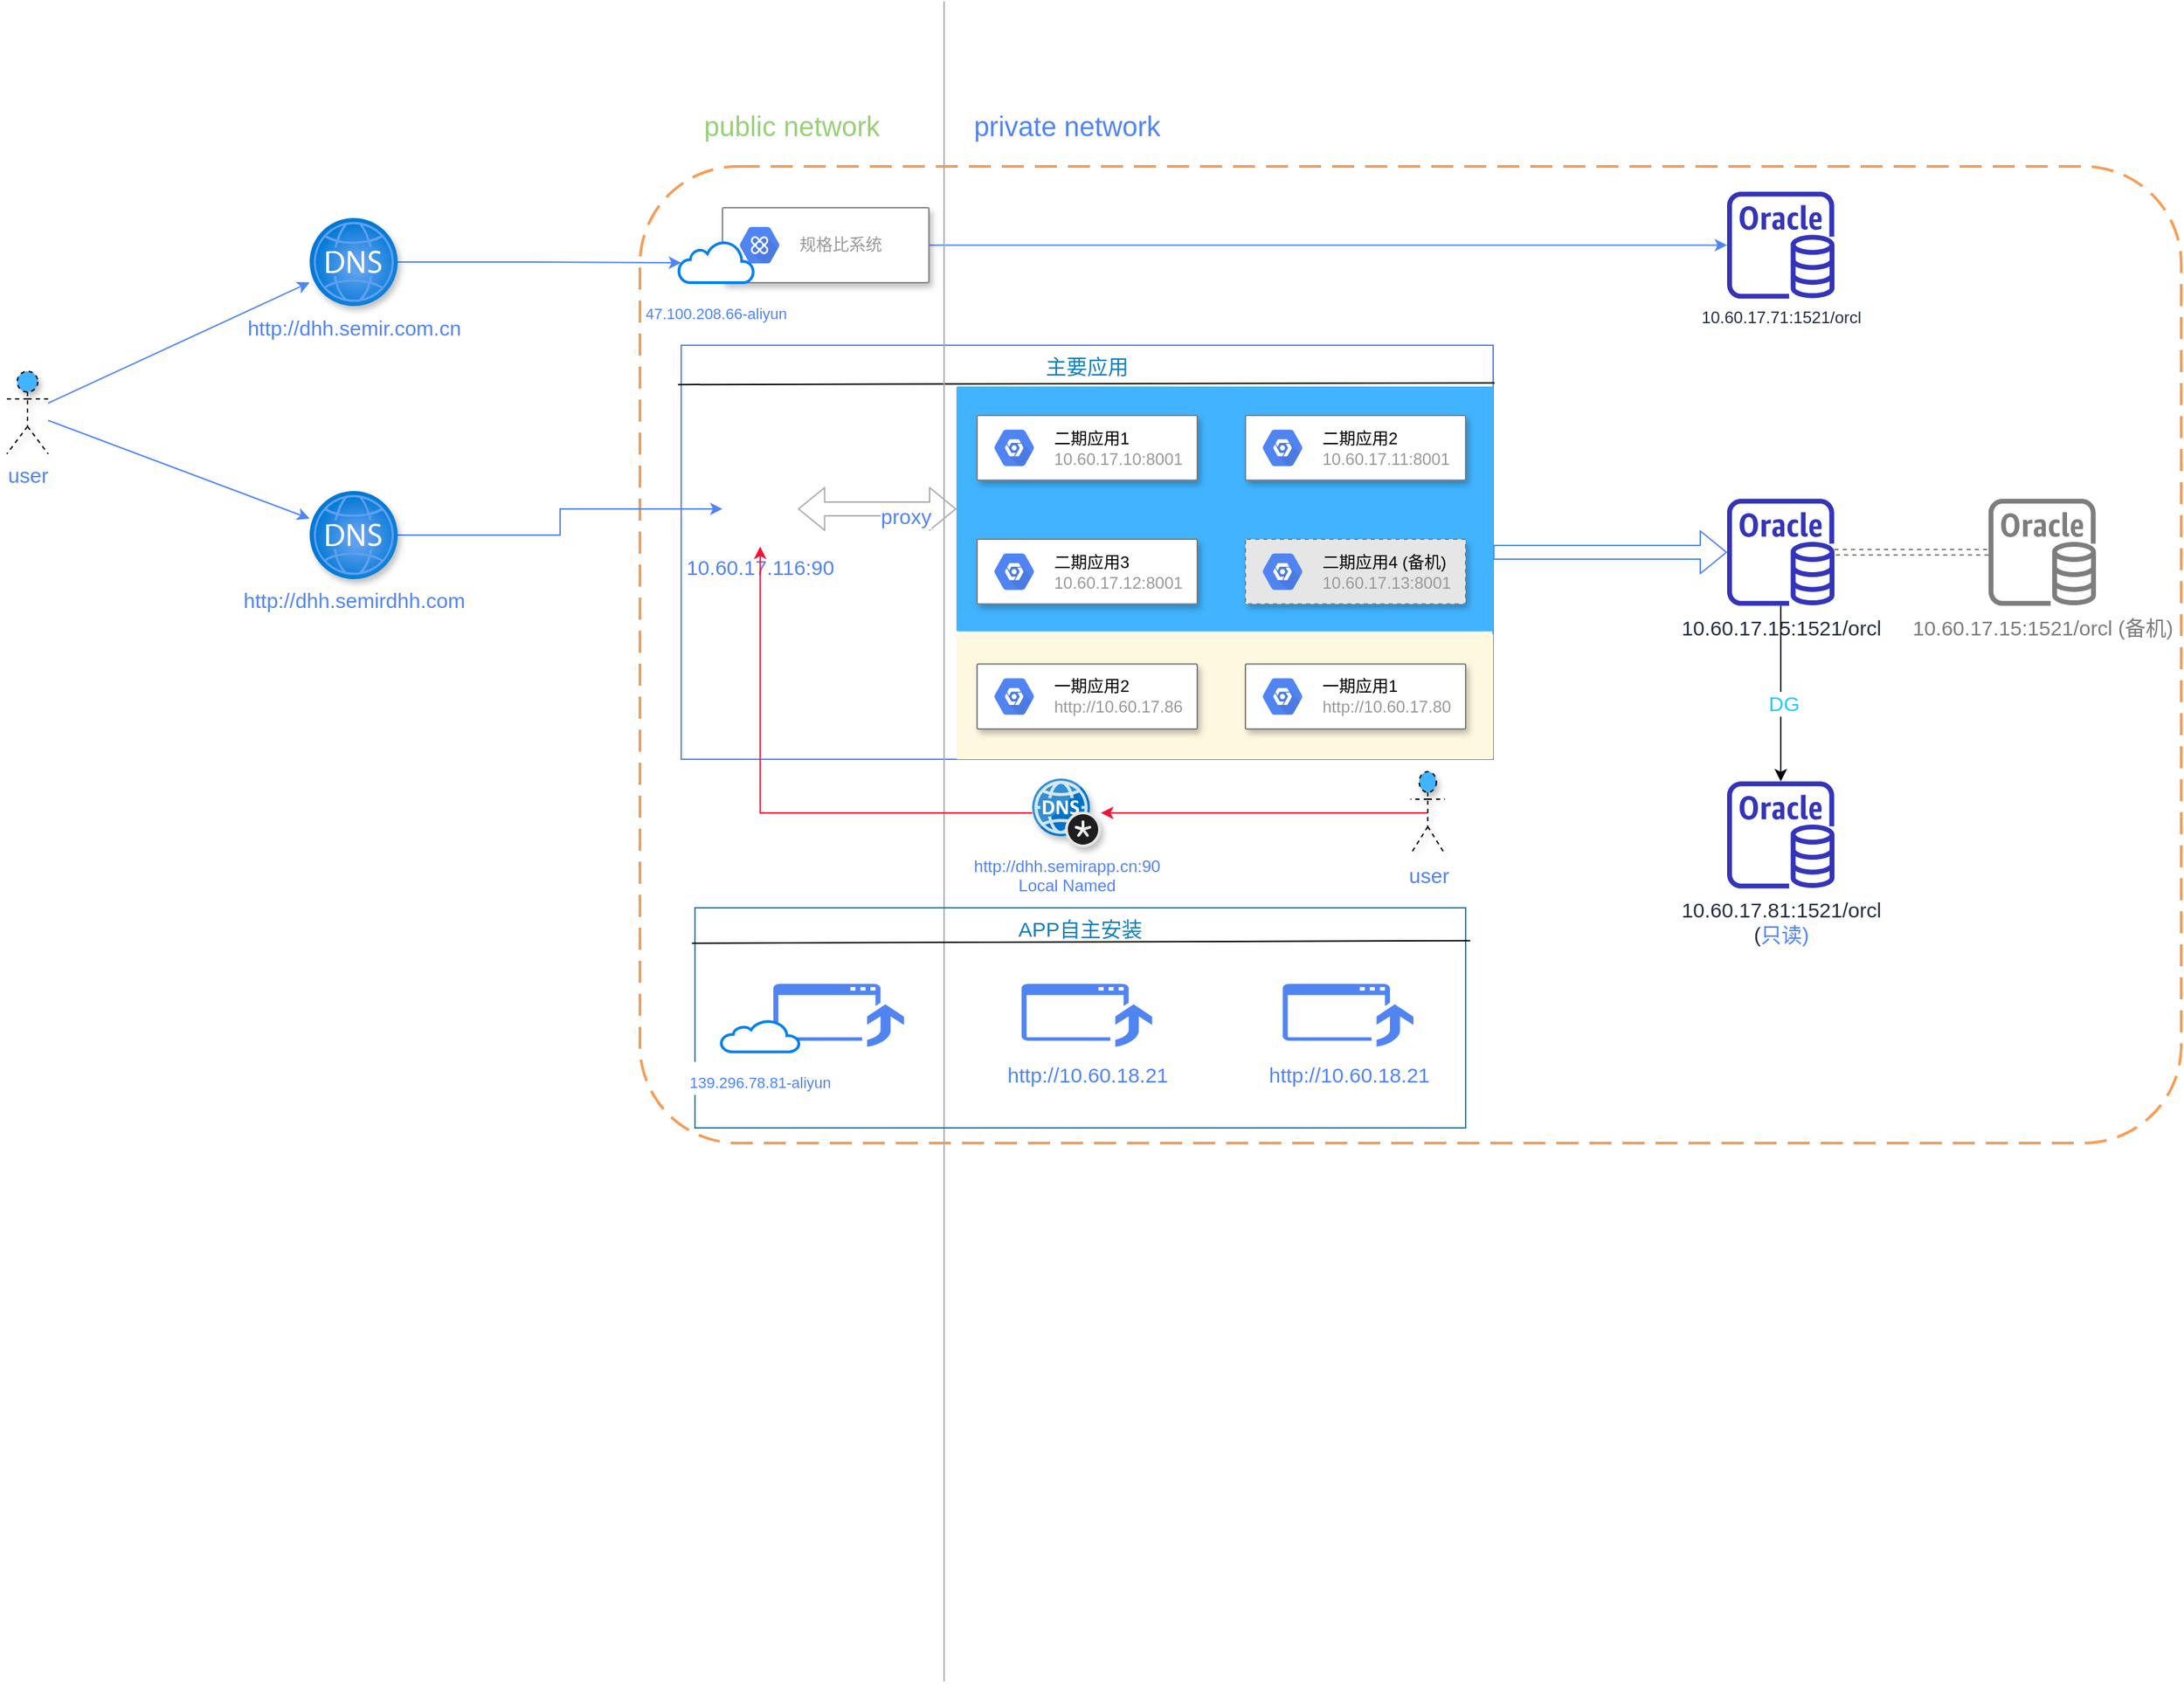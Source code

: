 <mxfile version="14.9.4" type="github">
  <diagram id="OvMRXYn6M10YvkBaGsyY" name="Page-1">
    <mxGraphModel dx="1940" dy="1864" grid="1" gridSize="10" guides="1" tooltips="1" connect="1" arrows="1" fold="1" page="1" pageScale="1" pageWidth="827" pageHeight="1169" math="0" shadow="0">
      <root>
        <mxCell id="0" />
        <mxCell id="1" parent="0" />
        <mxCell id="duqEzK9psxRRmspVJ3qn-2" value="" style="rounded=1;arcSize=10;dashed=1;strokeColor=#F59D56;fillColor=none;gradientColor=none;dashPattern=8 4;strokeWidth=2;align=center;verticalAlign=top;fontSize=20;" vertex="1" parent="1">
          <mxGeometry x="-50" y="60" width="1120" height="710" as="geometry" />
        </mxCell>
        <mxCell id="duqEzK9psxRRmspVJ3qn-43" value="" style="group;dashed=1;" vertex="1" connectable="0" parent="1">
          <mxGeometry x="-20" y="190" width="590" height="301" as="geometry" />
        </mxCell>
        <mxCell id="duqEzK9psxRRmspVJ3qn-41" value="主要应用" style="fillColor=none;verticalAlign=top;fontStyle=0;fontColor=#147EBA;fontSize=15;strokeColor=#5184F3;" vertex="1" parent="duqEzK9psxRRmspVJ3qn-43">
          <mxGeometry width="590" height="301" as="geometry" />
        </mxCell>
        <mxCell id="duqEzK9psxRRmspVJ3qn-84" value="" style="points=[[0,0,0],[0.25,0,0],[0.5,0,0],[0.75,0,0],[1,0,0],[1,0.25,0],[1,0.5,0],[1,0.75,0],[1,1,0],[0.75,1,0],[0.5,1,0],[0.25,1,0],[0,1,0],[0,0.75,0],[0,0.5,0],[0,0.25,0]];rounded=1;absoluteArcSize=1;arcSize=2;html=1;strokeColor=none;gradientColor=none;shadow=0;dashed=0;fontSize=12;fontColor=#9E9E9E;align=left;verticalAlign=top;spacing=10;spacingTop=-4;glass=0;sketch=0;fillColor=#42B4FF;" vertex="1" parent="duqEzK9psxRRmspVJ3qn-43">
          <mxGeometry x="200" y="30" width="390" height="177.96" as="geometry" />
        </mxCell>
        <mxCell id="duqEzK9psxRRmspVJ3qn-42" value="" style="endArrow=none;html=1;labelBackgroundColor=#21CBFF;fontSize=15;fontColor=#21CBFF;exitX=-0.004;exitY=0.095;exitDx=0;exitDy=0;exitPerimeter=0;" edge="1" parent="duqEzK9psxRRmspVJ3qn-43" source="duqEzK9psxRRmspVJ3qn-41">
          <mxGeometry width="50" height="50" relative="1" as="geometry">
            <mxPoint x="1" y="44.631" as="sourcePoint" />
            <mxPoint x="591" y="27.364" as="targetPoint" />
          </mxGeometry>
        </mxCell>
        <mxCell id="duqEzK9psxRRmspVJ3qn-64" value="" style="points=[[0,0,0],[0.25,0,0],[0.5,0,0],[0.75,0,0],[1,0,0],[1,0.25,0],[1,0.5,0],[1,0.75,0],[1,1,0],[0.75,1,0],[0.5,1,0],[0.25,1,0],[0,1,0],[0,0.75,0],[0,0.5,0],[0,0.25,0]];rounded=1;absoluteArcSize=1;arcSize=2;html=1;strokeColor=none;gradientColor=none;shadow=0;dashed=0;fontSize=12;fontColor=#9E9E9E;align=left;verticalAlign=top;spacing=10;spacingTop=-4;fillColor=#FFF8E1;glass=0;sketch=0;" vertex="1" parent="duqEzK9psxRRmspVJ3qn-43">
          <mxGeometry x="200" y="209.788" width="390" height="91.212" as="geometry" />
        </mxCell>
        <mxCell id="duqEzK9psxRRmspVJ3qn-81" value="" style="shadow=1;strokeWidth=1;rounded=1;absoluteArcSize=1;arcSize=2;glass=0;sketch=0;fontSize=15;fontColor=#21CBFF;gradientColor=none;align=center;verticalAlign=top;strokeColor=#7D7D7D;" vertex="1" parent="duqEzK9psxRRmspVJ3qn-43">
          <mxGeometry x="215" y="231.806" width="160" height="47.175" as="geometry" />
        </mxCell>
        <mxCell id="duqEzK9psxRRmspVJ3qn-82" value="&lt;font color=&quot;#000000&quot;&gt;一期应用2&lt;br&gt;&lt;/font&gt;http://10.60.17.86" style="dashed=0;connectable=0;html=1;fillColor=#5184F3;strokeColor=none;shape=mxgraph.gcp2.hexIcon;prIcon=placeholder;part=1;labelPosition=right;verticalLabelPosition=middle;align=left;verticalAlign=middle;spacingLeft=5;fontColor=#999999;fontSize=12;" vertex="1" parent="duqEzK9psxRRmspVJ3qn-81">
          <mxGeometry y="0.5" width="44" height="39" relative="1" as="geometry">
            <mxPoint x="5" y="-19.5" as="offset" />
          </mxGeometry>
        </mxCell>
        <mxCell id="duqEzK9psxRRmspVJ3qn-83" value="&lt;font color=&quot;#5184f3&quot;&gt;10.60.17.116:90&lt;/font&gt;" style="shape=image;html=1;verticalAlign=top;verticalLabelPosition=bottom;labelBackgroundColor=#ffffff;imageAspect=0;aspect=fixed;image=https://cdn4.iconfinder.com/data/icons/logos-brands-5/24/nginx-128.png;rounded=1;shadow=1;glass=0;dashed=1;sketch=0;fontSize=15;fontColor=#21CBFF;strokeColor=#000000;fillColor=#E6E6E6;gradientColor=none;" vertex="1" parent="duqEzK9psxRRmspVJ3qn-43">
          <mxGeometry x="30" y="91.62" width="54.727" height="54.727" as="geometry" />
        </mxCell>
        <mxCell id="duqEzK9psxRRmspVJ3qn-87" value="" style="shadow=1;strokeWidth=1;rounded=1;absoluteArcSize=1;arcSize=2;glass=0;sketch=0;fontSize=15;fontColor=#21CBFF;gradientColor=none;align=center;verticalAlign=top;strokeColor=#7D7D7D;" vertex="1" parent="duqEzK9psxRRmspVJ3qn-43">
          <mxGeometry x="410" y="51.002" width="160" height="47.175" as="geometry" />
        </mxCell>
        <mxCell id="duqEzK9psxRRmspVJ3qn-88" value="&lt;span style=&quot;color: rgb(0 , 0 , 0)&quot;&gt;二期&lt;/span&gt;&lt;font color=&quot;#000000&quot;&gt;应用2&lt;br&gt;&lt;/font&gt;10.60.17.11:8001" style="dashed=0;connectable=0;html=1;fillColor=#5184F3;strokeColor=none;shape=mxgraph.gcp2.hexIcon;prIcon=placeholder;part=1;labelPosition=right;verticalLabelPosition=middle;align=left;verticalAlign=middle;spacingLeft=5;fontColor=#999999;fontSize=12;" vertex="1" parent="duqEzK9psxRRmspVJ3qn-87">
          <mxGeometry y="0.5" width="44" height="39" relative="1" as="geometry">
            <mxPoint x="5" y="-19.5" as="offset" />
          </mxGeometry>
        </mxCell>
        <mxCell id="duqEzK9psxRRmspVJ3qn-85" value="" style="shadow=1;strokeWidth=1;rounded=1;absoluteArcSize=1;arcSize=2;glass=0;sketch=0;fontSize=15;fontColor=#21CBFF;gradientColor=none;align=center;verticalAlign=top;strokeColor=#7D7D7D;" vertex="1" parent="duqEzK9psxRRmspVJ3qn-43">
          <mxGeometry x="215" y="51.002" width="160" height="47.175" as="geometry" />
        </mxCell>
        <mxCell id="duqEzK9psxRRmspVJ3qn-86" value="&lt;font color=&quot;#000000&quot;&gt;二期应用1&lt;/font&gt;&lt;br&gt;10.60.17.10:8001" style="dashed=0;connectable=0;html=1;fillColor=#5184F3;strokeColor=none;shape=mxgraph.gcp2.hexIcon;prIcon=placeholder;part=1;labelPosition=right;verticalLabelPosition=middle;align=left;verticalAlign=middle;spacingLeft=5;fontColor=#999999;fontSize=12;" vertex="1" parent="duqEzK9psxRRmspVJ3qn-85">
          <mxGeometry y="0.5" width="44" height="39" relative="1" as="geometry">
            <mxPoint x="5" y="-19.5" as="offset" />
          </mxGeometry>
        </mxCell>
        <mxCell id="duqEzK9psxRRmspVJ3qn-91" value="" style="shadow=1;strokeWidth=1;rounded=1;absoluteArcSize=1;arcSize=2;glass=0;sketch=0;fontSize=15;fontColor=#21CBFF;gradientColor=none;align=center;verticalAlign=top;strokeColor=#7D7D7D;dashed=1;fillColor=#E6E6E6;" vertex="1" parent="duqEzK9psxRRmspVJ3qn-43">
          <mxGeometry x="410" y="141.001" width="160" height="47.175" as="geometry" />
        </mxCell>
        <mxCell id="duqEzK9psxRRmspVJ3qn-92" value="&lt;span style=&quot;color: rgb(0 , 0 , 0)&quot;&gt;二期&lt;/span&gt;&lt;font color=&quot;#000000&quot;&gt;应用4 (备机)&lt;br&gt;&lt;/font&gt;10.60.17.13:8001" style="dashed=0;connectable=0;html=1;fillColor=#5184F3;strokeColor=none;shape=mxgraph.gcp2.hexIcon;prIcon=placeholder;part=1;labelPosition=right;verticalLabelPosition=middle;align=left;verticalAlign=middle;spacingLeft=5;fontColor=#999999;fontSize=12;" vertex="1" parent="duqEzK9psxRRmspVJ3qn-91">
          <mxGeometry y="0.5" width="44" height="39" relative="1" as="geometry">
            <mxPoint x="5" y="-19.5" as="offset" />
          </mxGeometry>
        </mxCell>
        <mxCell id="duqEzK9psxRRmspVJ3qn-89" value="" style="shadow=1;strokeWidth=1;rounded=1;absoluteArcSize=1;arcSize=2;glass=0;sketch=0;fontSize=15;fontColor=#21CBFF;gradientColor=none;align=center;verticalAlign=top;strokeColor=#7D7D7D;" vertex="1" parent="duqEzK9psxRRmspVJ3qn-43">
          <mxGeometry x="215" y="141.002" width="160" height="47.175" as="geometry" />
        </mxCell>
        <mxCell id="duqEzK9psxRRmspVJ3qn-90" value="&lt;span style=&quot;color: rgb(0 , 0 , 0)&quot;&gt;二期&lt;/span&gt;&lt;font color=&quot;#000000&quot;&gt;应用3&lt;br&gt;&lt;/font&gt;10.60.17.12:8001" style="dashed=0;connectable=0;html=1;fillColor=#5184F3;strokeColor=none;shape=mxgraph.gcp2.hexIcon;prIcon=placeholder;part=1;labelPosition=right;verticalLabelPosition=middle;align=left;verticalAlign=middle;spacingLeft=5;fontColor=#999999;fontSize=12;" vertex="1" parent="duqEzK9psxRRmspVJ3qn-89">
          <mxGeometry y="0.5" width="44" height="39" relative="1" as="geometry">
            <mxPoint x="5" y="-19.5" as="offset" />
          </mxGeometry>
        </mxCell>
        <mxCell id="duqEzK9psxRRmspVJ3qn-94" value="" style="shape=flexArrow;endArrow=classic;startArrow=classic;html=1;labelBackgroundColor=#21CBFF;fontSize=15;fontColor=#21CBFF;strokeColor=#ABABAB;exitX=1;exitY=0.5;exitDx=0;exitDy=0;entryX=0;entryY=0.5;entryDx=0;entryDy=0;entryPerimeter=0;" edge="1" parent="duqEzK9psxRRmspVJ3qn-43" source="duqEzK9psxRRmspVJ3qn-83" target="duqEzK9psxRRmspVJ3qn-84">
          <mxGeometry width="100" height="100" relative="1" as="geometry">
            <mxPoint x="120" y="171" as="sourcePoint" />
            <mxPoint x="220" y="71" as="targetPoint" />
          </mxGeometry>
        </mxCell>
        <mxCell id="duqEzK9psxRRmspVJ3qn-95" value="&lt;font color=&quot;#5184f3&quot;&gt;proxy&lt;/font&gt;" style="edgeLabel;html=1;align=center;verticalAlign=middle;resizable=0;points=[];fontSize=15;fontColor=#21CBFF;" vertex="1" connectable="0" parent="duqEzK9psxRRmspVJ3qn-94">
          <mxGeometry x="0.349" y="-5" relative="1" as="geometry">
            <mxPoint as="offset" />
          </mxGeometry>
        </mxCell>
        <mxCell id="duqEzK9psxRRmspVJ3qn-65" value="" style="shadow=1;strokeWidth=1;rounded=1;absoluteArcSize=1;arcSize=2;glass=0;sketch=0;fontSize=15;fontColor=#21CBFF;gradientColor=none;align=center;verticalAlign=top;strokeColor=#7D7D7D;" vertex="1" parent="duqEzK9psxRRmspVJ3qn-43">
          <mxGeometry x="410" y="231.806" width="160" height="47.175" as="geometry" />
        </mxCell>
        <mxCell id="duqEzK9psxRRmspVJ3qn-66" value="&lt;font color=&quot;#000000&quot;&gt;一期应用1&lt;br&gt;&lt;/font&gt;http://10.60.17.80" style="dashed=0;connectable=0;html=1;fillColor=#5184F3;strokeColor=none;shape=mxgraph.gcp2.hexIcon;prIcon=placeholder;part=1;labelPosition=right;verticalLabelPosition=middle;align=left;verticalAlign=middle;spacingLeft=5;fontColor=#999999;fontSize=12;" vertex="1" parent="duqEzK9psxRRmspVJ3qn-65">
          <mxGeometry y="0.5" width="44" height="39" relative="1" as="geometry">
            <mxPoint x="5" y="-19.5" as="offset" />
          </mxGeometry>
        </mxCell>
        <mxCell id="duqEzK9psxRRmspVJ3qn-35" style="edgeStyle=orthogonalEdgeStyle;rounded=0;orthogonalLoop=1;jettySize=auto;html=1;labelBackgroundColor=#21CBFF;fontSize=15;fontColor=#21CBFF;" edge="1" parent="1" source="duqEzK9psxRRmspVJ3qn-1" target="duqEzK9psxRRmspVJ3qn-33">
          <mxGeometry relative="1" as="geometry">
            <Array as="points" />
          </mxGeometry>
        </mxCell>
        <mxCell id="duqEzK9psxRRmspVJ3qn-40" value="DG" style="edgeLabel;html=1;align=center;verticalAlign=middle;resizable=0;points=[];fontSize=15;fontColor=#21CBFF;" vertex="1" connectable="0" parent="duqEzK9psxRRmspVJ3qn-35">
          <mxGeometry x="0.101" y="2" relative="1" as="geometry">
            <mxPoint as="offset" />
          </mxGeometry>
        </mxCell>
        <mxCell id="duqEzK9psxRRmspVJ3qn-115" style="edgeStyle=orthogonalEdgeStyle;rounded=0;orthogonalLoop=1;jettySize=auto;html=1;labelBackgroundColor=#21CBFF;fontSize=15;fontColor=#21CBFF;strokeColor=#7D7D7D;dashed=1;shape=link;" edge="1" parent="1" source="duqEzK9psxRRmspVJ3qn-1" target="duqEzK9psxRRmspVJ3qn-114">
          <mxGeometry relative="1" as="geometry" />
        </mxCell>
        <mxCell id="duqEzK9psxRRmspVJ3qn-1" value="&lt;font style=&quot;font-size: 15px&quot;&gt;10.60.17.15:1521/orcl&lt;/font&gt;" style="outlineConnect=0;fontColor=#232F3E;gradientColor=none;fillColor=#3334B9;strokeColor=none;dashed=0;verticalLabelPosition=bottom;verticalAlign=top;align=center;html=1;fontSize=12;fontStyle=0;aspect=fixed;pointerEvents=1;shape=mxgraph.aws4.rds_oracle_instance;" vertex="1" parent="1">
          <mxGeometry x="740" y="301.5" width="78" height="78" as="geometry" />
        </mxCell>
        <mxCell id="duqEzK9psxRRmspVJ3qn-118" style="edgeStyle=orthogonalEdgeStyle;rounded=0;orthogonalLoop=1;jettySize=auto;html=1;labelBackgroundColor=#21CBFF;fontSize=15;fontColor=#21CBFF;strokeColor=#5184F3;" edge="1" parent="1" source="duqEzK9psxRRmspVJ3qn-21" target="duqEzK9psxRRmspVJ3qn-23">
          <mxGeometry relative="1" as="geometry" />
        </mxCell>
        <mxCell id="duqEzK9psxRRmspVJ3qn-21" value="" style="shadow=1;strokeWidth=1;rounded=1;absoluteArcSize=1;arcSize=2;fontSize=20;fontColor=#21CBFF;align=center;verticalAlign=top;strokeColor=#828282;" vertex="1" parent="1">
          <mxGeometry x="10" y="90" width="150" height="54.5" as="geometry" />
        </mxCell>
        <mxCell id="duqEzK9psxRRmspVJ3qn-22" value="规格比系统" style="dashed=0;connectable=0;html=1;fillColor=#5184F3;strokeColor=none;shape=mxgraph.gcp2.hexIcon;prIcon=apigee_api_platform;part=1;labelPosition=right;verticalLabelPosition=middle;align=left;verticalAlign=middle;spacingLeft=5;fontColor=#999999;fontSize=12;" vertex="1" parent="duqEzK9psxRRmspVJ3qn-21">
          <mxGeometry y="0.5" width="44" height="39" relative="1" as="geometry">
            <mxPoint x="5" y="-19.5" as="offset" />
          </mxGeometry>
        </mxCell>
        <mxCell id="duqEzK9psxRRmspVJ3qn-10" value="&lt;font style=&quot;font-size: 11px&quot; color=&quot;#5184f3&quot;&gt;47.100.208.66-aliyun&lt;/font&gt;" style="html=1;verticalLabelPosition=bottom;align=center;labelBackgroundColor=#ffffff;verticalAlign=top;strokeWidth=2;strokeColor=#0080F0;shadow=0;dashed=0;shape=mxgraph.ios7.icons.cloud;fontSize=20;fontColor=#21CBFF;" vertex="1" parent="duqEzK9psxRRmspVJ3qn-21">
          <mxGeometry x="-31.818" y="24.5" width="54.545" height="30" as="geometry" />
        </mxCell>
        <mxCell id="duqEzK9psxRRmspVJ3qn-13" value="" style="endArrow=none;html=1;labelBackgroundColor=#21CBFF;fontSize=20;fontColor=#21CBFF;strokeColor=#ABABAB;" edge="1" parent="1">
          <mxGeometry width="50" height="50" relative="1" as="geometry">
            <mxPoint x="171" y="1161.429" as="sourcePoint" />
            <mxPoint x="171" y="-60" as="targetPoint" />
          </mxGeometry>
        </mxCell>
        <mxCell id="duqEzK9psxRRmspVJ3qn-14" value="&lt;font style=&quot;font-size: 20px ; font-weight: normal&quot; color=&quot;#97d077&quot;&gt;public network&lt;/font&gt;" style="text;strokeColor=none;fillColor=none;html=1;fontSize=24;fontStyle=1;verticalAlign=middle;align=center;fontColor=#21CBFF;" vertex="1" parent="1">
          <mxGeometry x="10" y="10" width="100" height="40" as="geometry" />
        </mxCell>
        <mxCell id="duqEzK9psxRRmspVJ3qn-23" value="10.60.17.71:1521/orcl" style="outlineConnect=0;fontColor=#232F3E;gradientColor=none;fillColor=#3334B9;strokeColor=none;dashed=0;verticalLabelPosition=bottom;verticalAlign=top;align=center;html=1;fontSize=12;fontStyle=0;aspect=fixed;pointerEvents=1;shape=mxgraph.aws4.rds_oracle_instance;" vertex="1" parent="1">
          <mxGeometry x="740" y="78.25" width="78" height="78" as="geometry" />
        </mxCell>
        <mxCell id="duqEzK9psxRRmspVJ3qn-29" value="&lt;font style=&quot;font-size: 20px ; font-weight: normal&quot; color=&quot;#5184f3&quot;&gt;private network&lt;/font&gt;" style="text;strokeColor=none;fillColor=none;html=1;fontSize=24;fontStyle=1;verticalAlign=middle;align=center;fontColor=#21CBFF;" vertex="1" parent="1">
          <mxGeometry x="210" y="10" width="100" height="40" as="geometry" />
        </mxCell>
        <mxCell id="duqEzK9psxRRmspVJ3qn-33" value="&lt;font style=&quot;font-size: 15px&quot;&gt;10.60.17.81:1521/orcl&lt;br&gt;(&lt;span style=&quot;color: rgb(81 , 132 , 243) ; background-color: rgb(255 , 255 , 255)&quot;&gt;只读)&lt;/span&gt;&lt;br&gt;&lt;/font&gt;" style="outlineConnect=0;fontColor=#232F3E;gradientColor=none;fillColor=#3334B9;strokeColor=none;dashed=0;verticalLabelPosition=bottom;verticalAlign=top;align=center;html=1;fontSize=12;fontStyle=0;aspect=fixed;pointerEvents=1;shape=mxgraph.aws4.rds_oracle_instance;" vertex="1" parent="1">
          <mxGeometry x="740" y="507" width="78" height="78" as="geometry" />
        </mxCell>
        <mxCell id="duqEzK9psxRRmspVJ3qn-39" value="" style="group" vertex="1" connectable="0" parent="1">
          <mxGeometry x="-10" y="599" width="560" height="160" as="geometry" />
        </mxCell>
        <mxCell id="duqEzK9psxRRmspVJ3qn-5" value="APP自主安装" style="fillColor=none;strokeColor=#147EBA;verticalAlign=top;fontStyle=0;fontColor=#147EBA;fontSize=15;" vertex="1" parent="duqEzK9psxRRmspVJ3qn-39">
          <mxGeometry width="560" height="160" as="geometry" />
        </mxCell>
        <mxCell id="duqEzK9psxRRmspVJ3qn-26" value="&lt;font style=&quot;font-size: 15px&quot; color=&quot;#5184f3&quot;&gt;http://10.60.18.21&lt;/font&gt;" style="pointerEvents=1;shadow=0;dashed=0;html=1;strokeColor=none;labelPosition=center;verticalLabelPosition=bottom;verticalAlign=top;outlineConnect=0;align=center;shape=mxgraph.office.concepts.upgrade_application;fontSize=20;fontColor=#21CBFF;fillColor=#5184F3;" vertex="1" parent="duqEzK9psxRRmspVJ3qn-39">
          <mxGeometry x="237.288" y="55.238" width="94.915" height="45.714" as="geometry" />
        </mxCell>
        <mxCell id="duqEzK9psxRRmspVJ3qn-28" value="" style="endArrow=none;html=1;labelBackgroundColor=#21CBFF;fontSize=15;fontColor=#21CBFF;exitX=-0.004;exitY=0.161;exitDx=0;exitDy=0;exitPerimeter=0;entryX=1.006;entryY=0.149;entryDx=0;entryDy=0;entryPerimeter=0;" edge="1" parent="duqEzK9psxRRmspVJ3qn-39" source="duqEzK9psxRRmspVJ3qn-5" target="duqEzK9psxRRmspVJ3qn-5">
          <mxGeometry width="50" height="50" relative="1" as="geometry">
            <mxPoint y="38.095" as="sourcePoint" />
            <mxPoint x="47.458" as="targetPoint" />
          </mxGeometry>
        </mxCell>
        <mxCell id="duqEzK9psxRRmspVJ3qn-31" value="&lt;font style=&quot;font-size: 15px&quot; color=&quot;#5184f3&quot;&gt;http://10.60.18.21&lt;/font&gt;" style="pointerEvents=1;shadow=0;dashed=0;html=1;strokeColor=none;labelPosition=center;verticalLabelPosition=bottom;verticalAlign=top;outlineConnect=0;align=center;shape=mxgraph.office.concepts.upgrade_application;fontSize=20;fontColor=#21CBFF;fillColor=#5184F3;" vertex="1" parent="duqEzK9psxRRmspVJ3qn-39">
          <mxGeometry x="427.119" y="55.238" width="94.915" height="45.714" as="geometry" />
        </mxCell>
        <mxCell id="duqEzK9psxRRmspVJ3qn-27" value="" style="group" vertex="1" connectable="0" parent="duqEzK9psxRRmspVJ3qn-39">
          <mxGeometry x="18.983" y="55.238" width="132.881" height="49.524" as="geometry" />
        </mxCell>
        <mxCell id="duqEzK9psxRRmspVJ3qn-24" value="" style="pointerEvents=1;shadow=0;dashed=0;html=1;strokeColor=none;labelPosition=center;verticalLabelPosition=bottom;verticalAlign=top;outlineConnect=0;align=center;shape=mxgraph.office.concepts.upgrade_application;fontSize=20;fontColor=#21CBFF;fillColor=#5184F3;" vertex="1" parent="duqEzK9psxRRmspVJ3qn-27">
          <mxGeometry x="37.966" width="94.915" height="45.714" as="geometry" />
        </mxCell>
        <mxCell id="duqEzK9psxRRmspVJ3qn-25" value="&lt;font style=&quot;font-size: 11px&quot; color=&quot;#5184f3&quot;&gt;139.296.78.81-aliyun&lt;/font&gt;" style="html=1;verticalLabelPosition=bottom;align=center;labelBackgroundColor=#ffffff;verticalAlign=top;strokeWidth=2;strokeColor=#0080F0;shadow=0;dashed=0;shape=mxgraph.ios7.icons.cloud;fontSize=20;fontColor=#21CBFF;" vertex="1" parent="duqEzK9psxRRmspVJ3qn-27">
          <mxGeometry y="26.667" width="56.949" height="22.857" as="geometry" />
        </mxCell>
        <mxCell id="duqEzK9psxRRmspVJ3qn-101" style="rounded=0;orthogonalLoop=1;jettySize=auto;html=1;labelBackgroundColor=#21CBFF;fontSize=15;fontColor=#21CBFF;strokeColor=#5184F3;" edge="1" parent="1" source="duqEzK9psxRRmspVJ3qn-96" target="duqEzK9psxRRmspVJ3qn-97">
          <mxGeometry relative="1" as="geometry">
            <mxPoint x="-480" y="239" as="sourcePoint" />
          </mxGeometry>
        </mxCell>
        <mxCell id="duqEzK9psxRRmspVJ3qn-102" style="edgeStyle=none;rounded=0;orthogonalLoop=1;jettySize=auto;html=1;labelBackgroundColor=#21CBFF;fontSize=15;fontColor=#21CBFF;strokeColor=#5184F3;" edge="1" parent="1" source="duqEzK9psxRRmspVJ3qn-96" target="duqEzK9psxRRmspVJ3qn-98">
          <mxGeometry relative="1" as="geometry" />
        </mxCell>
        <mxCell id="duqEzK9psxRRmspVJ3qn-96" value="&lt;font color=&quot;#5184f3&quot;&gt;user&lt;/font&gt;" style="shape=umlActor;verticalLabelPosition=bottom;verticalAlign=top;html=1;outlineConnect=0;rounded=1;shadow=1;glass=0;dashed=1;sketch=0;fontSize=15;fontColor=#21CBFF;strokeColor=#000000;fillColor=#42B4FF;gradientColor=none;" vertex="1" parent="1">
          <mxGeometry x="-510" y="209" width="30" height="60" as="geometry" />
        </mxCell>
        <mxCell id="duqEzK9psxRRmspVJ3qn-99" style="edgeStyle=orthogonalEdgeStyle;rounded=0;orthogonalLoop=1;jettySize=auto;html=1;entryX=0.033;entryY=0.517;entryDx=0;entryDy=0;entryPerimeter=0;labelBackgroundColor=#21CBFF;fontSize=15;fontColor=#21CBFF;strokeColor=#5184F3;" edge="1" parent="1" source="duqEzK9psxRRmspVJ3qn-97" target="duqEzK9psxRRmspVJ3qn-10">
          <mxGeometry relative="1" as="geometry" />
        </mxCell>
        <mxCell id="duqEzK9psxRRmspVJ3qn-97" value="&lt;font style=&quot;font-size: 15px&quot; color=&quot;#5184f3&quot;&gt;http://dhh.semir.com.cn&lt;/font&gt;" style="aspect=fixed;html=1;points=[];align=center;image;fontSize=12;image=img/lib/azure2/networking/DNS_Zones.svg;rounded=1;shadow=1;glass=0;dashed=1;sketch=0;fontColor=#21CBFF;strokeColor=#000000;fillColor=#42B4FF;gradientColor=none;" vertex="1" parent="1">
          <mxGeometry x="-290" y="97.5" width="64" height="64" as="geometry" />
        </mxCell>
        <mxCell id="duqEzK9psxRRmspVJ3qn-100" style="edgeStyle=orthogonalEdgeStyle;rounded=0;orthogonalLoop=1;jettySize=auto;html=1;labelBackgroundColor=#21CBFF;fontSize=15;fontColor=#21CBFF;strokeColor=#5184F3;" edge="1" parent="1" source="duqEzK9psxRRmspVJ3qn-98" target="duqEzK9psxRRmspVJ3qn-83">
          <mxGeometry relative="1" as="geometry" />
        </mxCell>
        <mxCell id="duqEzK9psxRRmspVJ3qn-98" value="&lt;font style=&quot;font-size: 15px&quot; color=&quot;#5184f3&quot;&gt;http://dhh.semirdhh.com&lt;/font&gt;" style="aspect=fixed;html=1;points=[];align=center;image;fontSize=12;image=img/lib/azure2/networking/DNS_Zones.svg;rounded=1;shadow=1;glass=0;dashed=1;sketch=0;fontColor=#21CBFF;strokeColor=#000000;fillColor=#42B4FF;gradientColor=none;" vertex="1" parent="1">
          <mxGeometry x="-290" y="295.98" width="64" height="64" as="geometry" />
        </mxCell>
        <mxCell id="duqEzK9psxRRmspVJ3qn-112" style="edgeStyle=orthogonalEdgeStyle;rounded=0;orthogonalLoop=1;jettySize=auto;html=1;exitX=0.5;exitY=0.5;exitDx=0;exitDy=0;exitPerimeter=0;labelBackgroundColor=#21CBFF;fontSize=15;fontColor=#21CBFF;strokeColor=#F31339;" edge="1" parent="1" source="duqEzK9psxRRmspVJ3qn-104" target="duqEzK9psxRRmspVJ3qn-106">
          <mxGeometry relative="1" as="geometry" />
        </mxCell>
        <mxCell id="duqEzK9psxRRmspVJ3qn-104" value="&lt;font color=&quot;#5184f3&quot;&gt;user&lt;/font&gt;" style="shape=umlActor;verticalLabelPosition=bottom;verticalAlign=top;html=1;outlineConnect=0;rounded=1;shadow=1;glass=0;dashed=1;sketch=0;fontSize=15;fontColor=#21CBFF;strokeColor=#000000;fillColor=#42B4FF;gradientColor=none;" vertex="1" parent="1">
          <mxGeometry x="510" y="500" width="25" height="60" as="geometry" />
        </mxCell>
        <mxCell id="duqEzK9psxRRmspVJ3qn-113" style="edgeStyle=orthogonalEdgeStyle;rounded=0;orthogonalLoop=1;jettySize=auto;html=1;labelBackgroundColor=#21CBFF;fontSize=15;fontColor=#21CBFF;strokeColor=#F31339;" edge="1" parent="1" source="duqEzK9psxRRmspVJ3qn-106" target="duqEzK9psxRRmspVJ3qn-83">
          <mxGeometry relative="1" as="geometry" />
        </mxCell>
        <mxCell id="duqEzK9psxRRmspVJ3qn-106" value="&lt;font color=&quot;#5184f3&quot;&gt;http://dhh.semirapp.cn:90&lt;br&gt;Local Named&lt;/font&gt;" style="aspect=fixed;html=1;points=[];align=center;image;fontSize=12;image=img/lib/mscae/DNS_Private_Zones.svg;rounded=1;shadow=1;glass=0;dashed=1;sketch=0;fontColor=#21CBFF;strokeColor=#000000;fillColor=#42B4FF;gradientColor=none;" vertex="1" parent="1">
          <mxGeometry x="235" y="505" width="50" height="50" as="geometry" />
        </mxCell>
        <mxCell id="duqEzK9psxRRmspVJ3qn-114" value="&lt;font style=&quot;font-size: 15px&quot; color=&quot;#7d7d7d&quot;&gt;10.60.17.15:1521/orcl (备机)&lt;/font&gt;" style="outlineConnect=0;fontColor=#232F3E;gradientColor=none;strokeColor=none;dashed=0;verticalLabelPosition=bottom;verticalAlign=top;align=center;html=1;fontSize=12;fontStyle=0;aspect=fixed;pointerEvents=1;shape=mxgraph.aws4.rds_oracle_instance;fillColor=#7D7D7D;" vertex="1" parent="1">
          <mxGeometry x="930" y="301.5" width="78" height="78" as="geometry" />
        </mxCell>
        <mxCell id="duqEzK9psxRRmspVJ3qn-116" value="" style="shape=flexArrow;endArrow=classic;html=1;labelBackgroundColor=#21CBFF;fontSize=15;fontColor=#21CBFF;exitX=1;exitY=0.5;exitDx=0;exitDy=0;strokeColor=#5184F3;" edge="1" parent="1" source="duqEzK9psxRRmspVJ3qn-41" target="duqEzK9psxRRmspVJ3qn-1">
          <mxGeometry width="50" height="50" relative="1" as="geometry">
            <mxPoint x="640" y="360" as="sourcePoint" />
            <mxPoint x="690" y="310" as="targetPoint" />
          </mxGeometry>
        </mxCell>
      </root>
    </mxGraphModel>
  </diagram>
</mxfile>
